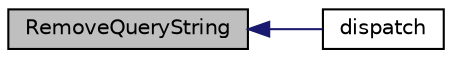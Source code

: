 digraph "RemoveQueryString"
{
  edge [fontname="Helvetica",fontsize="10",labelfontname="Helvetica",labelfontsize="10"];
  node [fontname="Helvetica",fontsize="10",shape=record];
  rankdir="LR";
  Node58 [label="RemoveQueryString",height=0.2,width=0.4,color="black", fillcolor="grey75", style="filled", fontcolor="black"];
  Node58 -> Node59 [dir="back",color="midnightblue",fontsize="10",style="solid",fontname="Helvetica"];
  Node59 [label="dispatch",height=0.2,width=0.4,color="black", fillcolor="white", style="filled",URL="$class_zest_1_1_component_1_1_component.html#aa1582e6a62dc40179f53a4a3705c044e"];
}
